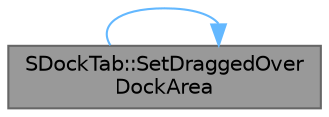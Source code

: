 digraph "SDockTab::SetDraggedOverDockArea"
{
 // INTERACTIVE_SVG=YES
 // LATEX_PDF_SIZE
  bgcolor="transparent";
  edge [fontname=Helvetica,fontsize=10,labelfontname=Helvetica,labelfontsize=10];
  node [fontname=Helvetica,fontsize=10,shape=box,height=0.2,width=0.4];
  rankdir="LR";
  Node1 [id="Node000001",label="SDockTab::SetDraggedOver\lDockArea",height=0.2,width=0.4,color="gray40", fillcolor="grey60", style="filled", fontcolor="black",tooltip="Used by the drag/drop operation to signal to this tab what it is dragging over."];
  Node1 -> Node1 [id="edge1_Node000001_Node000001",color="steelblue1",style="solid",tooltip=" "];
}

